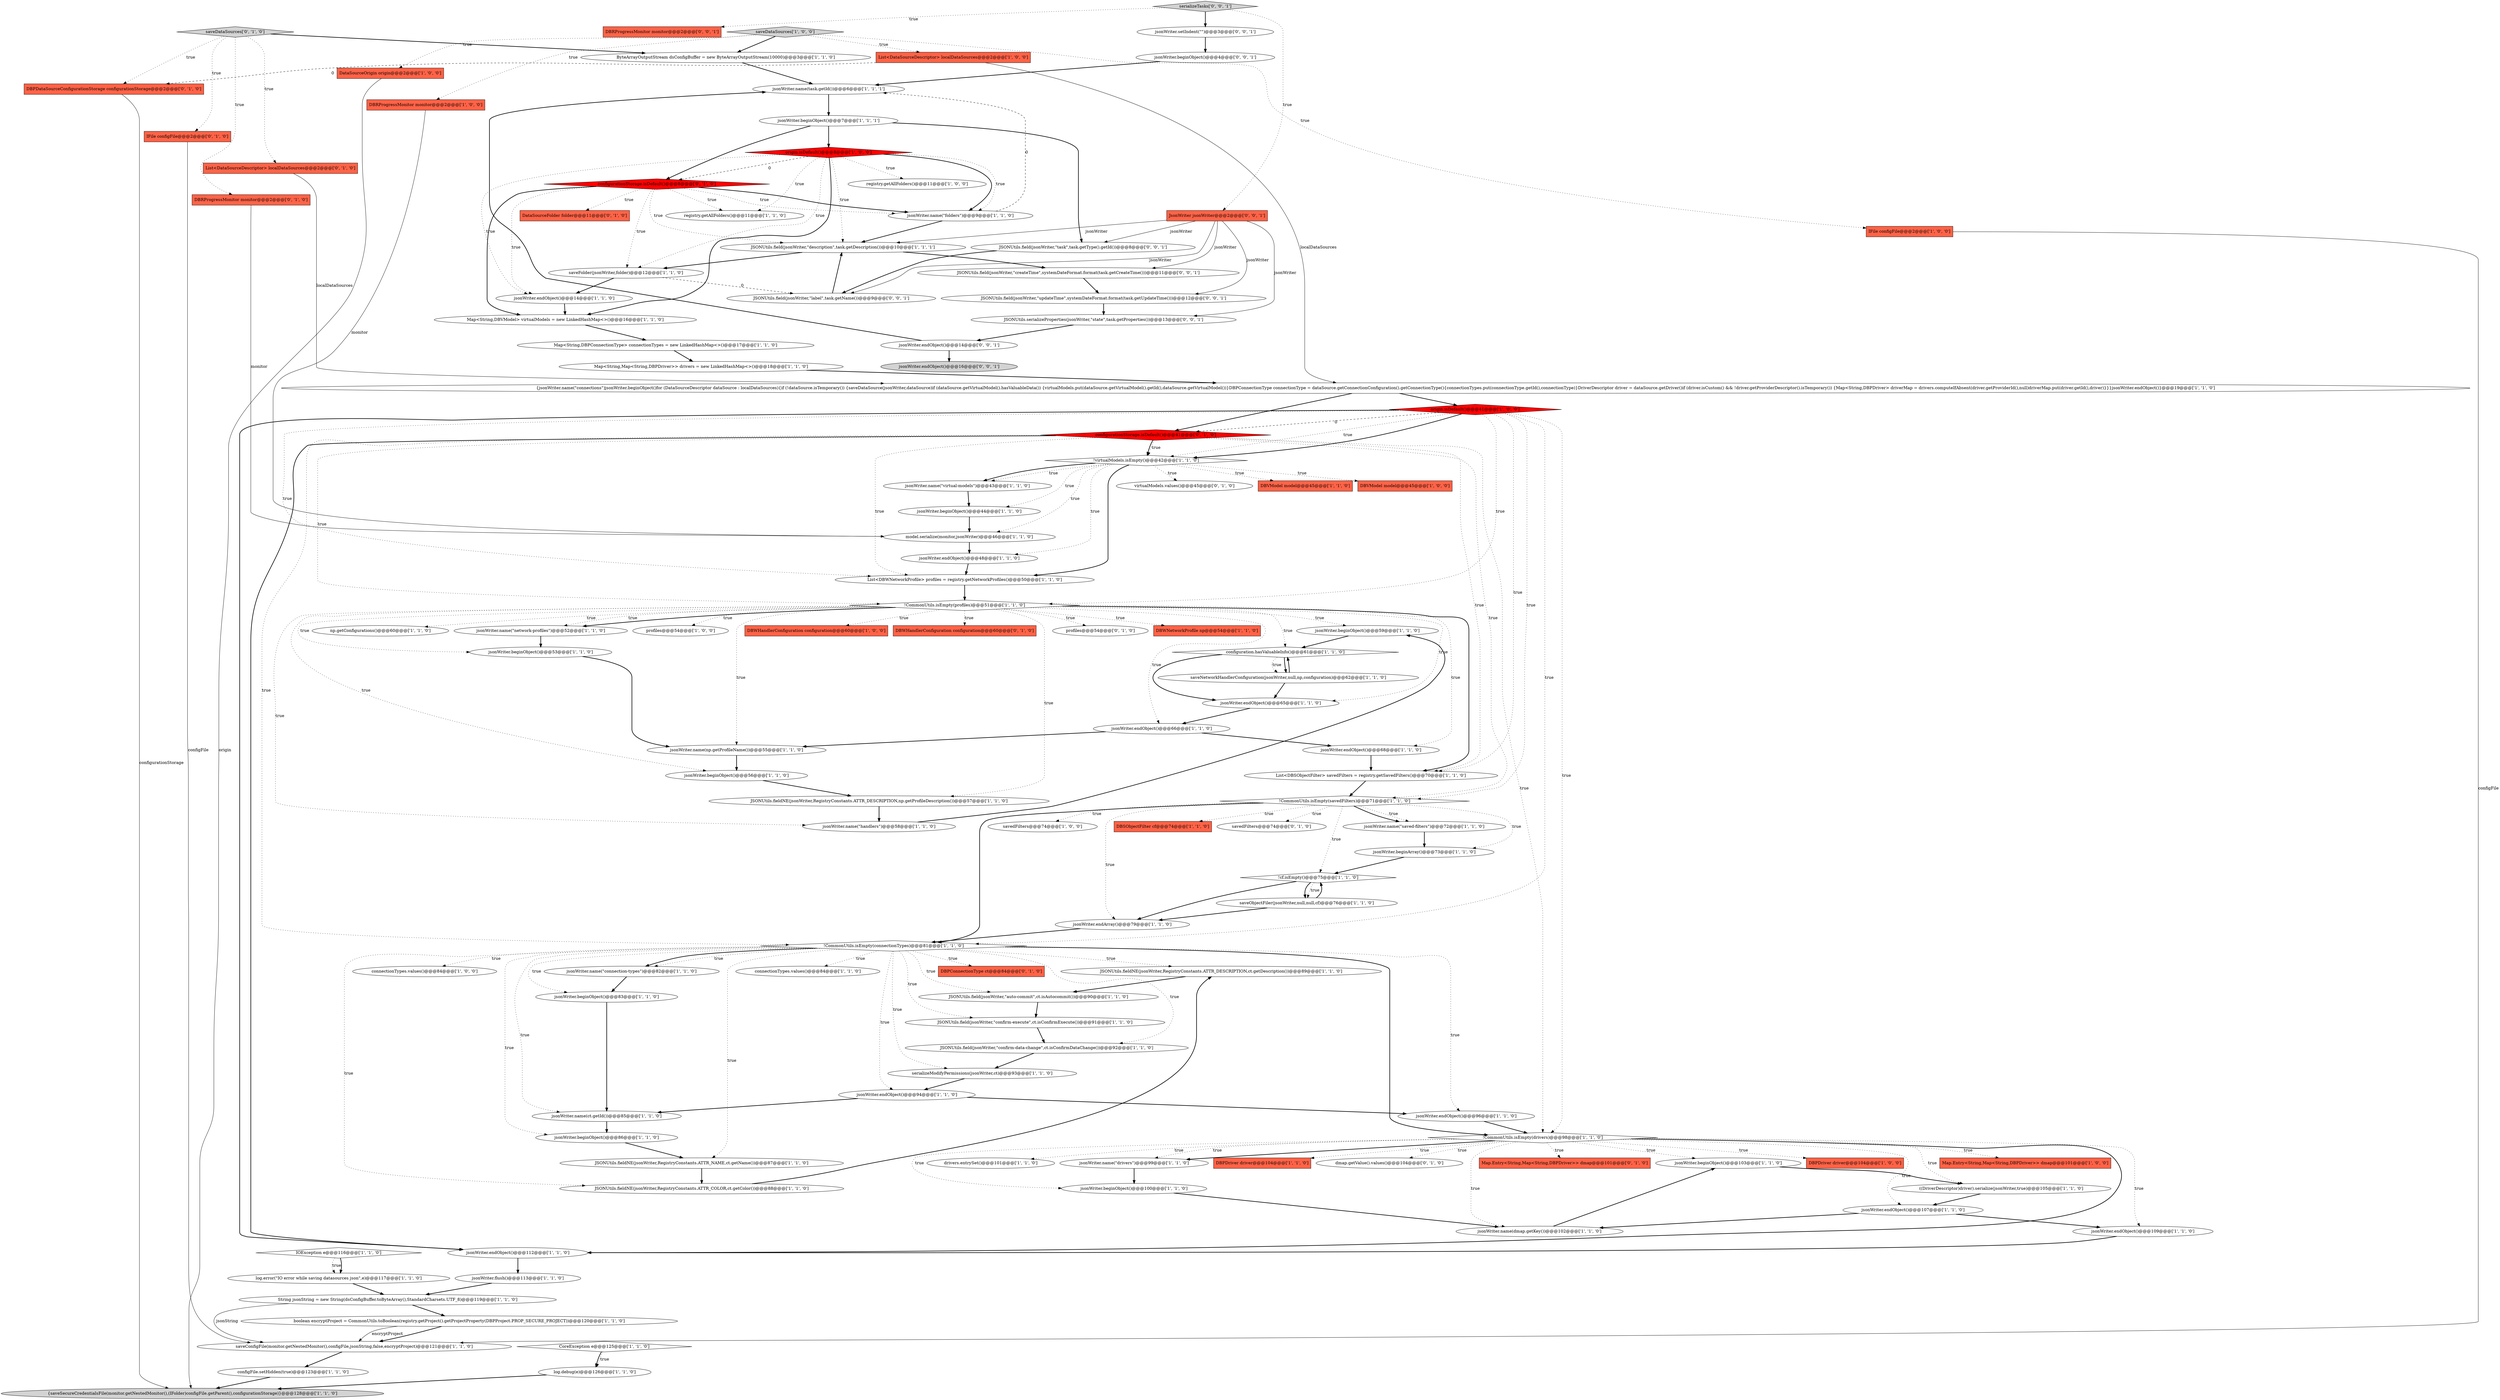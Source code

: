 digraph {
104 [style = filled, label = "dmap.getValue().values()@@@104@@@['0', '1', '0']", fillcolor = white, shape = ellipse image = "AAA0AAABBB2BBB"];
45 [style = filled, label = "Map<String,Map<String,DBPDriver>> drivers = new LinkedHashMap<>()@@@18@@@['1', '1', '0']", fillcolor = white, shape = ellipse image = "AAA0AAABBB1BBB"];
34 [style = filled, label = "jsonWriter.flush()@@@113@@@['1', '1', '0']", fillcolor = white, shape = ellipse image = "AAA0AAABBB1BBB"];
92 [style = filled, label = "!CommonUtils.isEmpty(connectionTypes)@@@81@@@['1', '1', '0']", fillcolor = white, shape = diamond image = "AAA0AAABBB1BBB"];
41 [style = filled, label = "DBWHandlerConfiguration configuration@@@60@@@['1', '0', '0']", fillcolor = tomato, shape = box image = "AAA0AAABBB1BBB"];
97 [style = filled, label = "IFile configFile@@@2@@@['0', '1', '0']", fillcolor = tomato, shape = box image = "AAA0AAABBB2BBB"];
101 [style = filled, label = "Map.Entry<String,Map<String,DBPDriver>> dmap@@@101@@@['0', '1', '0']", fillcolor = tomato, shape = box image = "AAA0AAABBB2BBB"];
94 [style = filled, label = "DBWHandlerConfiguration configuration@@@60@@@['0', '1', '0']", fillcolor = tomato, shape = box image = "AAA0AAABBB2BBB"];
119 [style = filled, label = "JSONUtils.field(jsonWriter,\"updateTime\",systemDateFormat.format(task.getUpdateTime()))@@@12@@@['0', '0', '1']", fillcolor = white, shape = ellipse image = "AAA0AAABBB3BBB"];
68 [style = filled, label = "jsonWriter.endObject()@@@112@@@['1', '1', '0']", fillcolor = white, shape = ellipse image = "AAA0AAABBB1BBB"];
74 [style = filled, label = "origin.isDefault()@@@41@@@['1', '0', '0']", fillcolor = red, shape = diamond image = "AAA1AAABBB1BBB"];
28 [style = filled, label = "JSONUtils.fieldNE(jsonWriter,RegistryConstants.ATTR_DESCRIPTION,ct.getDescription())@@@89@@@['1', '1', '0']", fillcolor = white, shape = ellipse image = "AAA0AAABBB1BBB"];
64 [style = filled, label = "saveObjectFiler(jsonWriter,null,null,cf)@@@76@@@['1', '1', '0']", fillcolor = white, shape = ellipse image = "AAA0AAABBB1BBB"];
111 [style = filled, label = "JSONUtils.field(jsonWriter,\"createTime\",systemDateFormat.format(task.getCreateTime()))@@@11@@@['0', '0', '1']", fillcolor = white, shape = ellipse image = "AAA0AAABBB3BBB"];
18 [style = filled, label = "jsonWriter.beginObject()@@@7@@@['1', '1', '1']", fillcolor = white, shape = ellipse image = "AAA0AAABBB1BBB"];
46 [style = filled, label = "jsonWriter.beginObject()@@@103@@@['1', '1', '0']", fillcolor = white, shape = ellipse image = "AAA0AAABBB1BBB"];
53 [style = filled, label = "jsonWriter.endObject()@@@68@@@['1', '1', '0']", fillcolor = white, shape = ellipse image = "AAA0AAABBB1BBB"];
78 [style = filled, label = "!CommonUtils.isEmpty(drivers)@@@98@@@['1', '1', '0']", fillcolor = white, shape = diamond image = "AAA0AAABBB1BBB"];
47 [style = filled, label = "jsonWriter.beginArray()@@@73@@@['1', '1', '0']", fillcolor = white, shape = ellipse image = "AAA0AAABBB1BBB"];
48 [style = filled, label = "saveConfigFile(monitor.getNestedMonitor(),configFile,jsonString,false,encryptProject)@@@121@@@['1', '1', '0']", fillcolor = white, shape = ellipse image = "AAA0AAABBB1BBB"];
100 [style = filled, label = "profiles@@@54@@@['0', '1', '0']", fillcolor = white, shape = ellipse image = "AAA0AAABBB2BBB"];
2 [style = filled, label = "jsonWriter.name(\"saved-filters\")@@@72@@@['1', '1', '0']", fillcolor = white, shape = ellipse image = "AAA0AAABBB1BBB"];
91 [style = filled, label = "log.error(\"IO error while saving datasources json\",e)@@@117@@@['1', '1', '0']", fillcolor = white, shape = ellipse image = "AAA0AAABBB1BBB"];
40 [style = filled, label = "DBWNetworkProfile np@@@54@@@['1', '1', '0']", fillcolor = tomato, shape = box image = "AAA0AAABBB1BBB"];
44 [style = filled, label = "JSONUtils.field(jsonWriter,\"description\",task.getDescription())@@@10@@@['1', '1', '1']", fillcolor = white, shape = ellipse image = "AAA0AAABBB1BBB"];
54 [style = filled, label = "DBVModel model@@@45@@@['1', '0', '0']", fillcolor = tomato, shape = box image = "AAA0AAABBB1BBB"];
66 [style = filled, label = "saveDataSources['1', '0', '0']", fillcolor = lightgray, shape = diamond image = "AAA0AAABBB1BBB"];
1 [style = filled, label = "registry.getAllFolders()@@@11@@@['1', '0', '0']", fillcolor = white, shape = ellipse image = "AAA0AAABBB1BBB"];
13 [style = filled, label = "jsonWriter.beginObject()@@@59@@@['1', '1', '0']", fillcolor = white, shape = ellipse image = "AAA0AAABBB1BBB"];
95 [style = filled, label = "List<DataSourceDescriptor> localDataSources@@@2@@@['0', '1', '0']", fillcolor = tomato, shape = box image = "AAA0AAABBB2BBB"];
27 [style = filled, label = "IOException e@@@116@@@['1', '1', '0']", fillcolor = white, shape = diamond image = "AAA0AAABBB1BBB"];
11 [style = filled, label = "DBPDriver driver@@@104@@@['1', '0', '0']", fillcolor = tomato, shape = box image = "AAA0AAABBB1BBB"];
0 [style = filled, label = "savedFilters@@@74@@@['1', '0', '0']", fillcolor = white, shape = ellipse image = "AAA0AAABBB1BBB"];
23 [style = filled, label = "jsonWriter.name(ct.getId())@@@85@@@['1', '1', '0']", fillcolor = white, shape = ellipse image = "AAA0AAABBB1BBB"];
4 [style = filled, label = "jsonWriter.endObject()@@@14@@@['1', '1', '0']", fillcolor = white, shape = ellipse image = "AAA0AAABBB1BBB"];
77 [style = filled, label = "jsonWriter.endObject()@@@107@@@['1', '1', '0']", fillcolor = white, shape = ellipse image = "AAA0AAABBB1BBB"];
102 [style = filled, label = "configurationStorage.isDefault()@@@8@@@['0', '1', '0']", fillcolor = red, shape = diamond image = "AAA1AAABBB2BBB"];
20 [style = filled, label = "jsonWriter.endObject()@@@109@@@['1', '1', '0']", fillcolor = white, shape = ellipse image = "AAA0AAABBB1BBB"];
93 [style = filled, label = "DBPConnectionType ct@@@84@@@['0', '1', '0']", fillcolor = tomato, shape = box image = "AAA0AAABBB2BBB"];
110 [style = filled, label = "DBRProgressMonitor monitor@@@2@@@['0', '0', '1']", fillcolor = tomato, shape = box image = "AAA0AAABBB3BBB"];
24 [style = filled, label = "jsonWriter.beginObject()@@@83@@@['1', '1', '0']", fillcolor = white, shape = ellipse image = "AAA0AAABBB1BBB"];
56 [style = filled, label = "registry.getAllFolders()@@@11@@@['1', '1', '0']", fillcolor = white, shape = ellipse image = "AAA0AAABBB1BBB"];
9 [style = filled, label = "Map.Entry<String,Map<String,DBPDriver>> dmap@@@101@@@['1', '0', '0']", fillcolor = tomato, shape = box image = "AAA0AAABBB1BBB"];
86 [style = filled, label = "jsonWriter.name(np.getProfileName())@@@55@@@['1', '1', '0']", fillcolor = white, shape = ellipse image = "AAA0AAABBB1BBB"];
3 [style = filled, label = "Map<String,DBPConnectionType> connectionTypes = new LinkedHashMap<>()@@@17@@@['1', '1', '0']", fillcolor = white, shape = ellipse image = "AAA0AAABBB1BBB"];
52 [style = filled, label = "jsonWriter.name(\"drivers\")@@@99@@@['1', '1', '0']", fillcolor = white, shape = ellipse image = "AAA0AAABBB1BBB"];
60 [style = filled, label = "jsonWriter.endObject()@@@65@@@['1', '1', '0']", fillcolor = white, shape = ellipse image = "AAA0AAABBB1BBB"];
115 [style = filled, label = "JsonWriter jsonWriter@@@2@@@['0', '0', '1']", fillcolor = tomato, shape = box image = "AAA0AAABBB3BBB"];
118 [style = filled, label = "jsonWriter.beginObject()@@@4@@@['0', '0', '1']", fillcolor = white, shape = ellipse image = "AAA0AAABBB3BBB"];
39 [style = filled, label = "jsonWriter.beginObject()@@@53@@@['1', '1', '0']", fillcolor = white, shape = ellipse image = "AAA0AAABBB1BBB"];
35 [style = filled, label = "model.serialize(monitor,jsonWriter)@@@46@@@['1', '1', '0']", fillcolor = white, shape = ellipse image = "AAA0AAABBB1BBB"];
21 [style = filled, label = "String jsonString = new String(dsConfigBuffer.toByteArray(),StandardCharsets.UTF_8)@@@119@@@['1', '1', '0']", fillcolor = white, shape = ellipse image = "AAA0AAABBB1BBB"];
14 [style = filled, label = "jsonWriter.endArray()@@@79@@@['1', '1', '0']", fillcolor = white, shape = ellipse image = "AAA0AAABBB1BBB"];
51 [style = filled, label = "jsonWriter.name(task.getId())@@@6@@@['1', '1', '1']", fillcolor = white, shape = ellipse image = "AAA0AAABBB1BBB"];
30 [style = filled, label = "DBRProgressMonitor monitor@@@2@@@['1', '0', '0']", fillcolor = tomato, shape = box image = "AAA0AAABBB1BBB"];
67 [style = filled, label = "IFile configFile@@@2@@@['1', '0', '0']", fillcolor = tomato, shape = box image = "AAA0AAABBB1BBB"];
71 [style = filled, label = "jsonWriter.endObject()@@@66@@@['1', '1', '0']", fillcolor = white, shape = ellipse image = "AAA0AAABBB1BBB"];
109 [style = filled, label = "jsonWriter.endObject()@@@16@@@['0', '0', '1']", fillcolor = lightgray, shape = ellipse image = "AAA0AAABBB3BBB"];
113 [style = filled, label = "JSONUtils.serializeProperties(jsonWriter,\"state\",task.getProperties())@@@13@@@['0', '0', '1']", fillcolor = white, shape = ellipse image = "AAA0AAABBB3BBB"];
19 [style = filled, label = "jsonWriter.beginObject()@@@100@@@['1', '1', '0']", fillcolor = white, shape = ellipse image = "AAA0AAABBB1BBB"];
37 [style = filled, label = "{jsonWriter.name(\"connections\")jsonWriter.beginObject()for (DataSourceDescriptor dataSource : localDataSources){if (!dataSource.isTemporary()) {saveDataSource(jsonWriter,dataSource)if (dataSource.getVirtualModel().hasValuableData()) {virtualModels.put(dataSource.getVirtualModel().getId(),dataSource.getVirtualModel())}DBPConnectionType connectionType = dataSource.getConnectionConfiguration().getConnectionType(){connectionTypes.put(connectionType.getId(),connectionType)}DriverDescriptor driver = dataSource.getDriver()if (driver.isCustom() && !driver.getProviderDescriptor().isTemporary()) {Map<String,DBPDriver> driverMap = drivers.computeIfAbsent(driver.getProviderId(),null)driverMap.put(driver.getId(),driver)}}}jsonWriter.endObject()}@@@19@@@['1', '1', '0']", fillcolor = white, shape = ellipse image = "AAA0AAABBB1BBB"];
42 [style = filled, label = "jsonWriter.beginObject()@@@86@@@['1', '1', '0']", fillcolor = white, shape = ellipse image = "AAA0AAABBB1BBB"];
114 [style = filled, label = "serializeTasks['0', '0', '1']", fillcolor = lightgray, shape = diamond image = "AAA0AAABBB3BBB"];
12 [style = filled, label = "Map<String,DBVModel> virtualModels = new LinkedHashMap<>()@@@16@@@['1', '1', '0']", fillcolor = white, shape = ellipse image = "AAA0AAABBB1BBB"];
106 [style = filled, label = "DataSourceFolder folder@@@11@@@['0', '1', '0']", fillcolor = tomato, shape = box image = "AAA0AAABBB2BBB"];
89 [style = filled, label = "JSONUtils.field(jsonWriter,\"confirm-data-change\",ct.isConfirmDataChange())@@@92@@@['1', '1', '0']", fillcolor = white, shape = ellipse image = "AAA0AAABBB1BBB"];
80 [style = filled, label = "CoreException e@@@125@@@['1', '1', '0']", fillcolor = white, shape = diamond image = "AAA0AAABBB1BBB"];
33 [style = filled, label = "List<DBSObjectFilter> savedFilters = registry.getSavedFilters()@@@70@@@['1', '1', '0']", fillcolor = white, shape = ellipse image = "AAA0AAABBB1BBB"];
22 [style = filled, label = "jsonWriter.endObject()@@@48@@@['1', '1', '0']", fillcolor = white, shape = ellipse image = "AAA0AAABBB1BBB"];
8 [style = filled, label = "serializeModifyPermissions(jsonWriter,ct)@@@93@@@['1', '1', '0']", fillcolor = white, shape = ellipse image = "AAA0AAABBB1BBB"];
62 [style = filled, label = "drivers.entrySet()@@@101@@@['1', '1', '0']", fillcolor = white, shape = ellipse image = "AAA0AAABBB1BBB"];
25 [style = filled, label = "connectionTypes.values()@@@84@@@['1', '0', '0']", fillcolor = white, shape = ellipse image = "AAA0AAABBB1BBB"];
5 [style = filled, label = "jsonWriter.endObject()@@@94@@@['1', '1', '0']", fillcolor = white, shape = ellipse image = "AAA0AAABBB1BBB"];
36 [style = filled, label = "jsonWriter.name(\"handlers\")@@@58@@@['1', '1', '0']", fillcolor = white, shape = ellipse image = "AAA0AAABBB1BBB"];
70 [style = filled, label = "configuration.hasValuableInfo()@@@61@@@['1', '1', '0']", fillcolor = white, shape = diamond image = "AAA0AAABBB1BBB"];
82 [style = filled, label = "jsonWriter.name(\"network-profiles\")@@@52@@@['1', '1', '0']", fillcolor = white, shape = ellipse image = "AAA0AAABBB1BBB"];
10 [style = filled, label = "jsonWriter.name(\"connection-types\")@@@82@@@['1', '1', '0']", fillcolor = white, shape = ellipse image = "AAA0AAABBB1BBB"];
63 [style = filled, label = "jsonWriter.name(dmap.getKey())@@@102@@@['1', '1', '0']", fillcolor = white, shape = ellipse image = "AAA0AAABBB1BBB"];
7 [style = filled, label = "origin.isDefault()@@@8@@@['1', '0', '0']", fillcolor = red, shape = diamond image = "AAA1AAABBB1BBB"];
61 [style = filled, label = "!virtualModels.isEmpty()@@@42@@@['1', '1', '0']", fillcolor = white, shape = diamond image = "AAA0AAABBB1BBB"];
15 [style = filled, label = "configFile.setHidden(true)@@@123@@@['1', '1', '0']", fillcolor = white, shape = ellipse image = "AAA0AAABBB1BBB"];
16 [style = filled, label = "DataSourceOrigin origin@@@2@@@['1', '0', '0']", fillcolor = tomato, shape = box image = "AAA0AAABBB1BBB"];
58 [style = filled, label = "boolean encryptProject = CommonUtils.toBoolean(registry.getProject().getProjectProperty(DBPProject.PROP_SECURE_PROJECT))@@@120@@@['1', '1', '0']", fillcolor = white, shape = ellipse image = "AAA0AAABBB1BBB"];
69 [style = filled, label = "np.getConfigurations()@@@60@@@['1', '1', '0']", fillcolor = white, shape = ellipse image = "AAA0AAABBB1BBB"];
85 [style = filled, label = "saveNetworkHandlerConfiguration(jsonWriter,null,np,configuration)@@@62@@@['1', '1', '0']", fillcolor = white, shape = ellipse image = "AAA0AAABBB1BBB"];
103 [style = filled, label = "DBPDataSourceConfigurationStorage configurationStorage@@@2@@@['0', '1', '0']", fillcolor = tomato, shape = box image = "AAA1AAABBB2BBB"];
73 [style = filled, label = "saveFolder(jsonWriter,folder)@@@12@@@['1', '1', '0']", fillcolor = white, shape = ellipse image = "AAA0AAABBB1BBB"];
31 [style = filled, label = "((DriverDescriptor)driver).serialize(jsonWriter,true)@@@105@@@['1', '1', '0']", fillcolor = white, shape = ellipse image = "AAA0AAABBB1BBB"];
72 [style = filled, label = "!cf.isEmpty()@@@75@@@['1', '1', '0']", fillcolor = white, shape = diamond image = "AAA0AAABBB1BBB"];
76 [style = filled, label = "DBPDriver driver@@@104@@@['1', '1', '0']", fillcolor = tomato, shape = box image = "AAA0AAABBB1BBB"];
49 [style = filled, label = "log.debug(e)@@@126@@@['1', '1', '0']", fillcolor = white, shape = ellipse image = "AAA0AAABBB1BBB"];
96 [style = filled, label = "saveDataSources['0', '1', '0']", fillcolor = lightgray, shape = diamond image = "AAA0AAABBB2BBB"];
105 [style = filled, label = "configurationStorage.isDefault()@@@41@@@['0', '1', '0']", fillcolor = red, shape = diamond image = "AAA1AAABBB2BBB"];
50 [style = filled, label = "{saveSecureCredentialsFile(monitor.getNestedMonitor(),(IFolder)configFile.getParent(),configurationStorage)}@@@128@@@['1', '1', '0']", fillcolor = lightgray, shape = ellipse image = "AAA0AAABBB1BBB"];
87 [style = filled, label = "JSONUtils.fieldNE(jsonWriter,RegistryConstants.ATTR_DESCRIPTION,np.getProfileDescription())@@@57@@@['1', '1', '0']", fillcolor = white, shape = ellipse image = "AAA0AAABBB1BBB"];
43 [style = filled, label = "JSONUtils.fieldNE(jsonWriter,RegistryConstants.ATTR_NAME,ct.getName())@@@87@@@['1', '1', '0']", fillcolor = white, shape = ellipse image = "AAA0AAABBB1BBB"];
83 [style = filled, label = "jsonWriter.name(\"folders\")@@@9@@@['1', '1', '0']", fillcolor = white, shape = ellipse image = "AAA0AAABBB1BBB"];
108 [style = filled, label = "JSONUtils.field(jsonWriter,\"label\",task.getName())@@@9@@@['0', '0', '1']", fillcolor = white, shape = ellipse image = "AAA0AAABBB3BBB"];
17 [style = filled, label = "!CommonUtils.isEmpty(profiles)@@@51@@@['1', '1', '0']", fillcolor = white, shape = diamond image = "AAA0AAABBB1BBB"];
98 [style = filled, label = "virtualModels.values()@@@45@@@['0', '1', '0']", fillcolor = white, shape = ellipse image = "AAA0AAABBB2BBB"];
99 [style = filled, label = "DBRProgressMonitor monitor@@@2@@@['0', '1', '0']", fillcolor = tomato, shape = box image = "AAA0AAABBB2BBB"];
84 [style = filled, label = "DBVModel model@@@45@@@['1', '1', '0']", fillcolor = tomato, shape = box image = "AAA0AAABBB1BBB"];
90 [style = filled, label = "JSONUtils.field(jsonWriter,\"confirm-execute\",ct.isConfirmExecute())@@@91@@@['1', '1', '0']", fillcolor = white, shape = ellipse image = "AAA0AAABBB1BBB"];
79 [style = filled, label = "!CommonUtils.isEmpty(savedFilters)@@@71@@@['1', '1', '0']", fillcolor = white, shape = diamond image = "AAA0AAABBB1BBB"];
117 [style = filled, label = "JSONUtils.field(jsonWriter,\"task\",task.getType().getId())@@@8@@@['0', '0', '1']", fillcolor = white, shape = ellipse image = "AAA0AAABBB3BBB"];
59 [style = filled, label = "JSONUtils.fieldNE(jsonWriter,RegistryConstants.ATTR_COLOR,ct.getColor())@@@88@@@['1', '1', '0']", fillcolor = white, shape = ellipse image = "AAA0AAABBB1BBB"];
55 [style = filled, label = "connectionTypes.values()@@@84@@@['1', '1', '0']", fillcolor = white, shape = ellipse image = "AAA0AAABBB1BBB"];
38 [style = filled, label = "profiles@@@54@@@['1', '0', '0']", fillcolor = white, shape = ellipse image = "AAA0AAABBB1BBB"];
26 [style = filled, label = "List<DBWNetworkProfile> profiles = registry.getNetworkProfiles()@@@50@@@['1', '1', '0']", fillcolor = white, shape = ellipse image = "AAA0AAABBB1BBB"];
88 [style = filled, label = "jsonWriter.beginObject()@@@56@@@['1', '1', '0']", fillcolor = white, shape = ellipse image = "AAA0AAABBB1BBB"];
65 [style = filled, label = "JSONUtils.field(jsonWriter,\"auto-commit\",ct.isAutocommit())@@@90@@@['1', '1', '0']", fillcolor = white, shape = ellipse image = "AAA0AAABBB1BBB"];
6 [style = filled, label = "ByteArrayOutputStream dsConfigBuffer = new ByteArrayOutputStream(10000)@@@3@@@['1', '1', '0']", fillcolor = white, shape = ellipse image = "AAA0AAABBB1BBB"];
32 [style = filled, label = "DBSObjectFilter cf@@@74@@@['1', '1', '0']", fillcolor = tomato, shape = box image = "AAA0AAABBB1BBB"];
57 [style = filled, label = "jsonWriter.name(\"virtual-models\")@@@43@@@['1', '1', '0']", fillcolor = white, shape = ellipse image = "AAA0AAABBB1BBB"];
116 [style = filled, label = "jsonWriter.endObject()@@@14@@@['0', '0', '1']", fillcolor = white, shape = ellipse image = "AAA0AAABBB3BBB"];
112 [style = filled, label = "jsonWriter.setIndent(\"\")@@@3@@@['0', '0', '1']", fillcolor = white, shape = ellipse image = "AAA0AAABBB3BBB"];
29 [style = filled, label = "jsonWriter.endObject()@@@96@@@['1', '1', '0']", fillcolor = white, shape = ellipse image = "AAA0AAABBB1BBB"];
107 [style = filled, label = "savedFilters@@@74@@@['0', '1', '0']", fillcolor = white, shape = ellipse image = "AAA0AAABBB2BBB"];
81 [style = filled, label = "jsonWriter.beginObject()@@@44@@@['1', '1', '0']", fillcolor = white, shape = ellipse image = "AAA0AAABBB1BBB"];
75 [style = filled, label = "List<DataSourceDescriptor> localDataSources@@@2@@@['1', '0', '0']", fillcolor = tomato, shape = box image = "AAA1AAABBB1BBB"];
27->91 [style = dotted, label="true"];
17->88 [style = dotted, label="true"];
79->107 [style = dotted, label="true"];
92->24 [style = dotted, label="true"];
78->63 [style = dotted, label="true"];
31->77 [style = bold, label=""];
10->24 [style = bold, label=""];
105->61 [style = bold, label=""];
44->111 [style = bold, label=""];
21->58 [style = bold, label=""];
92->8 [style = dotted, label="true"];
73->4 [style = bold, label=""];
60->71 [style = bold, label=""];
46->31 [style = bold, label=""];
61->57 [style = bold, label=""];
30->35 [style = solid, label="monitor"];
80->49 [style = bold, label=""];
79->92 [style = bold, label=""];
37->105 [style = bold, label=""];
61->22 [style = dotted, label="true"];
78->9 [style = dotted, label="true"];
105->26 [style = dotted, label="true"];
99->35 [style = solid, label="monitor"];
65->90 [style = bold, label=""];
20->68 [style = bold, label=""];
102->4 [style = dotted, label="true"];
71->86 [style = bold, label=""];
78->19 [style = dotted, label="true"];
102->106 [style = dotted, label="true"];
13->70 [style = bold, label=""];
19->63 [style = bold, label=""];
89->8 [style = bold, label=""];
102->12 [style = bold, label=""];
17->71 [style = dotted, label="true"];
79->0 [style = dotted, label="true"];
27->91 [style = bold, label=""];
61->35 [style = dotted, label="true"];
78->11 [style = dotted, label="true"];
7->1 [style = dotted, label="true"];
83->51 [style = dashed, label="0"];
28->65 [style = bold, label=""];
90->89 [style = bold, label=""];
17->39 [style = dotted, label="true"];
39->86 [style = bold, label=""];
78->20 [style = dotted, label="true"];
5->29 [style = bold, label=""];
17->38 [style = dotted, label="true"];
118->51 [style = bold, label=""];
81->35 [style = bold, label=""];
61->26 [style = bold, label=""];
92->89 [style = dotted, label="true"];
26->17 [style = bold, label=""];
5->23 [style = bold, label=""];
102->73 [style = dotted, label="true"];
44->73 [style = bold, label=""];
72->14 [style = bold, label=""];
15->50 [style = bold, label=""];
96->97 [style = dotted, label="true"];
68->34 [style = bold, label=""];
78->46 [style = dotted, label="true"];
92->55 [style = dotted, label="true"];
116->109 [style = bold, label=""];
105->78 [style = dotted, label="true"];
92->10 [style = dotted, label="true"];
17->53 [style = dotted, label="true"];
52->19 [style = bold, label=""];
70->85 [style = dotted, label="true"];
74->61 [style = dotted, label="true"];
97->48 [style = solid, label="configFile"];
78->104 [style = dotted, label="true"];
92->59 [style = dotted, label="true"];
37->74 [style = bold, label=""];
85->60 [style = bold, label=""];
114->110 [style = dotted, label="true"];
114->112 [style = bold, label=""];
7->73 [style = dotted, label="true"];
117->108 [style = bold, label=""];
7->83 [style = bold, label=""];
7->83 [style = dotted, label="true"];
92->78 [style = bold, label=""];
51->18 [style = bold, label=""];
53->33 [style = bold, label=""];
115->111 [style = solid, label="jsonWriter"];
82->39 [style = bold, label=""];
29->78 [style = bold, label=""];
17->70 [style = dotted, label="true"];
74->61 [style = bold, label=""];
59->28 [style = bold, label=""];
70->85 [style = bold, label=""];
64->14 [style = bold, label=""];
108->44 [style = bold, label=""];
78->76 [style = dotted, label="true"];
18->7 [style = bold, label=""];
78->68 [style = bold, label=""];
115->117 [style = solid, label="jsonWriter"];
17->82 [style = dotted, label="true"];
74->92 [style = dotted, label="true"];
102->56 [style = dotted, label="true"];
17->100 [style = dotted, label="true"];
72->64 [style = bold, label=""];
79->14 [style = dotted, label="true"];
61->54 [style = dotted, label="true"];
22->26 [style = bold, label=""];
64->72 [style = bold, label=""];
75->103 [style = dashed, label="0"];
43->59 [style = bold, label=""];
73->108 [style = dashed, label="0"];
74->17 [style = dotted, label="true"];
92->93 [style = dotted, label="true"];
17->69 [style = dotted, label="true"];
66->75 [style = dotted, label="true"];
17->60 [style = dotted, label="true"];
75->37 [style = solid, label="localDataSources"];
74->26 [style = dotted, label="true"];
74->78 [style = dotted, label="true"];
17->87 [style = dotted, label="true"];
3->45 [style = bold, label=""];
17->82 [style = bold, label=""];
6->51 [style = bold, label=""];
61->84 [style = dotted, label="true"];
66->67 [style = dotted, label="true"];
78->52 [style = dotted, label="true"];
17->94 [style = dotted, label="true"];
83->44 [style = bold, label=""];
77->63 [style = bold, label=""];
79->72 [style = dotted, label="true"];
72->64 [style = dotted, label="true"];
78->31 [style = dotted, label="true"];
80->49 [style = dotted, label="true"];
66->30 [style = dotted, label="true"];
111->119 [style = bold, label=""];
78->52 [style = bold, label=""];
105->92 [style = dotted, label="true"];
14->92 [style = bold, label=""];
95->37 [style = solid, label="localDataSources"];
92->28 [style = dotted, label="true"];
74->79 [style = dotted, label="true"];
71->53 [style = bold, label=""];
105->17 [style = dotted, label="true"];
49->50 [style = bold, label=""];
79->2 [style = dotted, label="true"];
92->5 [style = dotted, label="true"];
23->42 [style = bold, label=""];
74->105 [style = dashed, label="0"];
92->10 [style = bold, label=""];
16->50 [style = solid, label="origin"];
33->79 [style = bold, label=""];
91->21 [style = bold, label=""];
113->116 [style = bold, label=""];
61->57 [style = dotted, label="true"];
36->13 [style = bold, label=""];
58->48 [style = bold, label=""];
63->46 [style = bold, label=""];
92->25 [style = dotted, label="true"];
92->23 [style = dotted, label="true"];
96->99 [style = dotted, label="true"];
102->44 [style = dotted, label="true"];
66->16 [style = dotted, label="true"];
74->68 [style = bold, label=""];
4->12 [style = bold, label=""];
105->68 [style = bold, label=""];
12->3 [style = bold, label=""];
57->81 [style = bold, label=""];
87->36 [style = bold, label=""];
17->36 [style = dotted, label="true"];
18->102 [style = bold, label=""];
92->90 [style = dotted, label="true"];
92->65 [style = dotted, label="true"];
114->115 [style = dotted, label="true"];
2->47 [style = bold, label=""];
34->21 [style = bold, label=""];
88->87 [style = bold, label=""];
21->48 [style = solid, label="jsonString"];
24->23 [style = bold, label=""];
92->43 [style = dotted, label="true"];
103->50 [style = solid, label="configurationStorage"];
115->119 [style = solid, label="jsonWriter"];
77->20 [style = bold, label=""];
17->41 [style = dotted, label="true"];
42->43 [style = bold, label=""];
79->47 [style = dotted, label="true"];
78->77 [style = dotted, label="true"];
79->2 [style = bold, label=""];
18->117 [style = bold, label=""];
116->51 [style = bold, label=""];
7->12 [style = bold, label=""];
7->102 [style = dashed, label="0"];
105->79 [style = dotted, label="true"];
96->103 [style = dotted, label="true"];
35->22 [style = bold, label=""];
86->88 [style = bold, label=""];
92->29 [style = dotted, label="true"];
58->48 [style = solid, label="encryptProject"];
66->6 [style = bold, label=""];
85->70 [style = bold, label=""];
74->33 [style = dotted, label="true"];
17->86 [style = dotted, label="true"];
47->72 [style = bold, label=""];
17->33 [style = bold, label=""];
105->33 [style = dotted, label="true"];
96->95 [style = dotted, label="true"];
17->40 [style = dotted, label="true"];
102->83 [style = bold, label=""];
119->113 [style = bold, label=""];
115->113 [style = solid, label="jsonWriter"];
61->81 [style = dotted, label="true"];
92->42 [style = dotted, label="true"];
112->118 [style = bold, label=""];
7->56 [style = dotted, label="true"];
78->62 [style = dotted, label="true"];
8->5 [style = bold, label=""];
105->61 [style = dotted, label="true"];
96->6 [style = bold, label=""];
70->60 [style = bold, label=""];
7->44 [style = dotted, label="true"];
7->4 [style = dotted, label="true"];
48->15 [style = bold, label=""];
61->98 [style = dotted, label="true"];
78->101 [style = dotted, label="true"];
45->37 [style = bold, label=""];
79->32 [style = dotted, label="true"];
17->13 [style = dotted, label="true"];
115->108 [style = solid, label="jsonWriter"];
102->83 [style = dotted, label="true"];
67->48 [style = solid, label="configFile"];
115->44 [style = solid, label="jsonWriter"];
}
